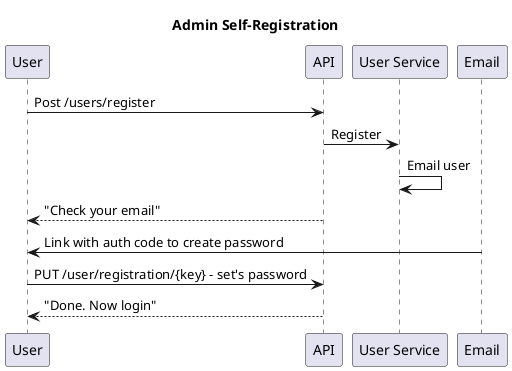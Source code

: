 @startuml
title: Admin Self-Registration

User -> API: Post /users/register
API -> "User Service": Register
"User Service" -> "User Service": Email user
API --> User: "Check your email"
Email -> User: Link with auth code to create password
User -> API: PUT /user/registration/{key} - set's password
API --> User: "Done. Now login"
@enduml

@startuml
title: Admin Invites new Congregation Admin

Admin -> API: Create Congregation
Admin -> API: Create Congregation Admin
API -> RegistrationSvc: Start Registration
RegistrationSvc -> Email: "You're the new congregation admin"
CongAdmin -> Email: Clicks link
CongAdmin -> API: Sets password
CongAdmin -> API: Edit congregation details
@enduml

@startuml
title: Congregation Admin Invites new User

CongAdmin -> API: Invite user by email
API -> Invitee: Email: "You've been invited to cong"
Invitee -> API: registered ? verify addition : register
@enduml
